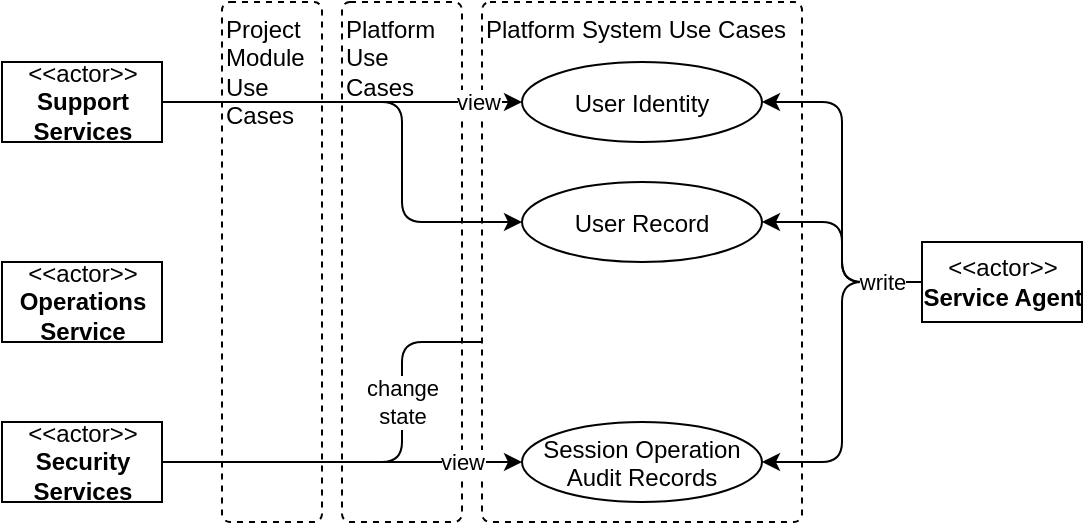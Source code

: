 <mxfile version="20.2.4" type="google"><diagram id="UWjI0--ychy4Rr9NE_74" name="Page-1"><mxGraphModel grid="1" page="1" gridSize="10" guides="1" tooltips="1" connect="1" arrows="1" fold="1" pageScale="1" pageWidth="827" pageHeight="1169" math="0" shadow="0"><root><mxCell id="0"/><mxCell id="1" parent="0"/><mxCell id="RNL0Z-9MRswyfpK8HdBG-1" value="Platform&lt;br&gt;Use Cases" style="rounded=1;whiteSpace=wrap;html=1;recursiveResize=0;container=1;collapsible=0;dashed=1;arcSize=8;absoluteArcSize=1;align=left;verticalAlign=top;" vertex="1" parent="1"><mxGeometry x="390" y="160" width="60" height="260" as="geometry"/></mxCell><mxCell id="RNL0Z-9MRswyfpK8HdBG-2" value="change&lt;br&gt;state" style="edgeStyle=orthogonalEdgeStyle;rounded=1;orthogonalLoop=1;jettySize=auto;html=1;entryX=0;entryY=0.5;entryDx=0;entryDy=0;" edge="1" parent="1" source="RNL0Z-9MRswyfpK8HdBG-14"><mxGeometry x="0.25" relative="1" as="geometry"><Array as="points"><mxPoint x="420" y="390"/><mxPoint x="420" y="330"/></Array><mxPoint as="offset"/><mxPoint x="480.0" y="330" as="targetPoint"/></mxGeometry></mxCell><mxCell id="RNL0Z-9MRswyfpK8HdBG-3" value="Project Module Use Cases" style="rounded=1;whiteSpace=wrap;html=1;recursiveResize=0;container=1;collapsible=0;dashed=1;arcSize=8;absoluteArcSize=1;align=left;verticalAlign=top;" vertex="1" parent="1"><mxGeometry x="330" y="160" width="50" height="260" as="geometry"/></mxCell><mxCell id="RNL0Z-9MRswyfpK8HdBG-4" value="Platform System Use Cases" style="rounded=1;whiteSpace=wrap;html=1;recursiveResize=0;container=1;collapsible=0;dashed=1;arcSize=8;absoluteArcSize=1;align=left;verticalAlign=top;" vertex="1" parent="1"><mxGeometry x="460" y="160" width="160" height="260" as="geometry"/></mxCell><mxCell id="RNL0Z-9MRswyfpK8HdBG-5" value="User Record" style="ellipse;" vertex="1" parent="RNL0Z-9MRswyfpK8HdBG-4"><mxGeometry x="20" y="90" width="120" height="40" as="geometry"/></mxCell><mxCell id="RNL0Z-9MRswyfpK8HdBG-8" value="Session Operation &#10;Audit Records" style="ellipse;" vertex="1" parent="RNL0Z-9MRswyfpK8HdBG-4"><mxGeometry x="20" y="210" width="120" height="40" as="geometry"/></mxCell><mxCell id="RNL0Z-9MRswyfpK8HdBG-21" value="User Identity" style="ellipse;" vertex="1" parent="RNL0Z-9MRswyfpK8HdBG-4"><mxGeometry x="20" y="30" width="120" height="40" as="geometry"/></mxCell><mxCell id="RNL0Z-9MRswyfpK8HdBG-10" value="view" style="edgeStyle=orthogonalEdgeStyle;rounded=1;orthogonalLoop=1;jettySize=auto;html=1;entryX=0;entryY=0.5;entryDx=0;entryDy=0;exitX=1;exitY=0.5;exitDx=0;exitDy=0;" edge="1" parent="1" source="RNL0Z-9MRswyfpK8HdBG-20" target="RNL0Z-9MRswyfpK8HdBG-21"><mxGeometry x="0.75" relative="1" as="geometry"><Array as="points"><mxPoint x="350" y="210"/><mxPoint x="350" y="210"/></Array><mxPoint as="offset"/></mxGeometry></mxCell><mxCell id="RNL0Z-9MRswyfpK8HdBG-12" value="&amp;lt;&amp;lt;actor&amp;gt;&amp;gt;&lt;br&gt;&lt;b&gt;Operations &lt;br&gt;Service&lt;br&gt;&lt;/b&gt;" style="text;html=1;align=center;verticalAlign=middle;dashed=0;fillColor=#ffffff;strokeColor=#000000;" vertex="1" parent="1"><mxGeometry x="220" y="290" width="80" height="40" as="geometry"/></mxCell><mxCell id="RNL0Z-9MRswyfpK8HdBG-13" value="view" style="edgeStyle=orthogonalEdgeStyle;rounded=1;orthogonalLoop=1;jettySize=auto;html=1;entryX=0;entryY=0.5;entryDx=0;entryDy=0;" edge="1" parent="1" source="RNL0Z-9MRswyfpK8HdBG-14" target="RNL0Z-9MRswyfpK8HdBG-8"><mxGeometry x="0.667" relative="1" as="geometry"><mxPoint as="offset"/></mxGeometry></mxCell><mxCell id="RNL0Z-9MRswyfpK8HdBG-14" value="&amp;lt;&amp;lt;actor&amp;gt;&amp;gt;&lt;br&gt;&lt;b&gt;Security&lt;br&gt;Services&lt;br&gt;&lt;/b&gt;" style="text;html=1;align=center;verticalAlign=middle;dashed=0;fillColor=#ffffff;strokeColor=#000000;" vertex="1" parent="1"><mxGeometry x="220" y="370" width="80" height="40" as="geometry"/></mxCell><mxCell id="RNL0Z-9MRswyfpK8HdBG-15" style="edgeStyle=orthogonalEdgeStyle;rounded=1;orthogonalLoop=1;jettySize=auto;html=1;entryX=1;entryY=0.5;entryDx=0;entryDy=0;" edge="1" parent="1" source="RNL0Z-9MRswyfpK8HdBG-19" target="RNL0Z-9MRswyfpK8HdBG-5"><mxGeometry relative="1" as="geometry"/></mxCell><mxCell id="RNL0Z-9MRswyfpK8HdBG-17" style="edgeStyle=orthogonalEdgeStyle;rounded=1;orthogonalLoop=1;jettySize=auto;html=1;entryX=1;entryY=0.5;entryDx=0;entryDy=0;" edge="1" parent="1" source="RNL0Z-9MRswyfpK8HdBG-19" target="RNL0Z-9MRswyfpK8HdBG-21"><mxGeometry relative="1" as="geometry"><mxPoint x="600.0" y="330.034" as="targetPoint"/></mxGeometry></mxCell><mxCell id="RNL0Z-9MRswyfpK8HdBG-18" value="write" style="edgeStyle=orthogonalEdgeStyle;rounded=1;orthogonalLoop=1;jettySize=auto;html=1;entryX=1;entryY=0.5;entryDx=0;entryDy=0;" edge="1" parent="1" source="RNL0Z-9MRswyfpK8HdBG-19" target="RNL0Z-9MRswyfpK8HdBG-8"><mxGeometry x="-0.765" relative="1" as="geometry"><mxPoint as="offset"/></mxGeometry></mxCell><mxCell id="RNL0Z-9MRswyfpK8HdBG-19" value="&amp;lt;&amp;lt;actor&amp;gt;&amp;gt;&lt;br&gt;&lt;b&gt;Service Agent&lt;br&gt;&lt;/b&gt;" style="text;html=1;align=center;verticalAlign=middle;dashed=0;fillColor=#ffffff;strokeColor=#000000;" vertex="1" parent="1"><mxGeometry x="680" y="280" width="80" height="40" as="geometry"/></mxCell><mxCell id="RNL0Z-9MRswyfpK8HdBG-22" style="edgeStyle=orthogonalEdgeStyle;rounded=1;orthogonalLoop=1;jettySize=auto;html=1;entryX=0;entryY=0.5;entryDx=0;entryDy=0;" edge="1" parent="1" source="RNL0Z-9MRswyfpK8HdBG-20" target="RNL0Z-9MRswyfpK8HdBG-5"><mxGeometry relative="1" as="geometry"><Array as="points"><mxPoint x="420" y="210"/><mxPoint x="420" y="270"/></Array></mxGeometry></mxCell><mxCell id="RNL0Z-9MRswyfpK8HdBG-20" value="&amp;lt;&amp;lt;actor&amp;gt;&amp;gt;&lt;br&gt;&lt;b&gt;Support&lt;br&gt;Services&lt;br&gt;&lt;/b&gt;" style="text;html=1;align=center;verticalAlign=middle;dashed=0;fillColor=#ffffff;strokeColor=#000000;" vertex="1" parent="1"><mxGeometry x="220" y="190" width="80" height="40" as="geometry"/></mxCell></root></mxGraphModel></diagram></mxfile>